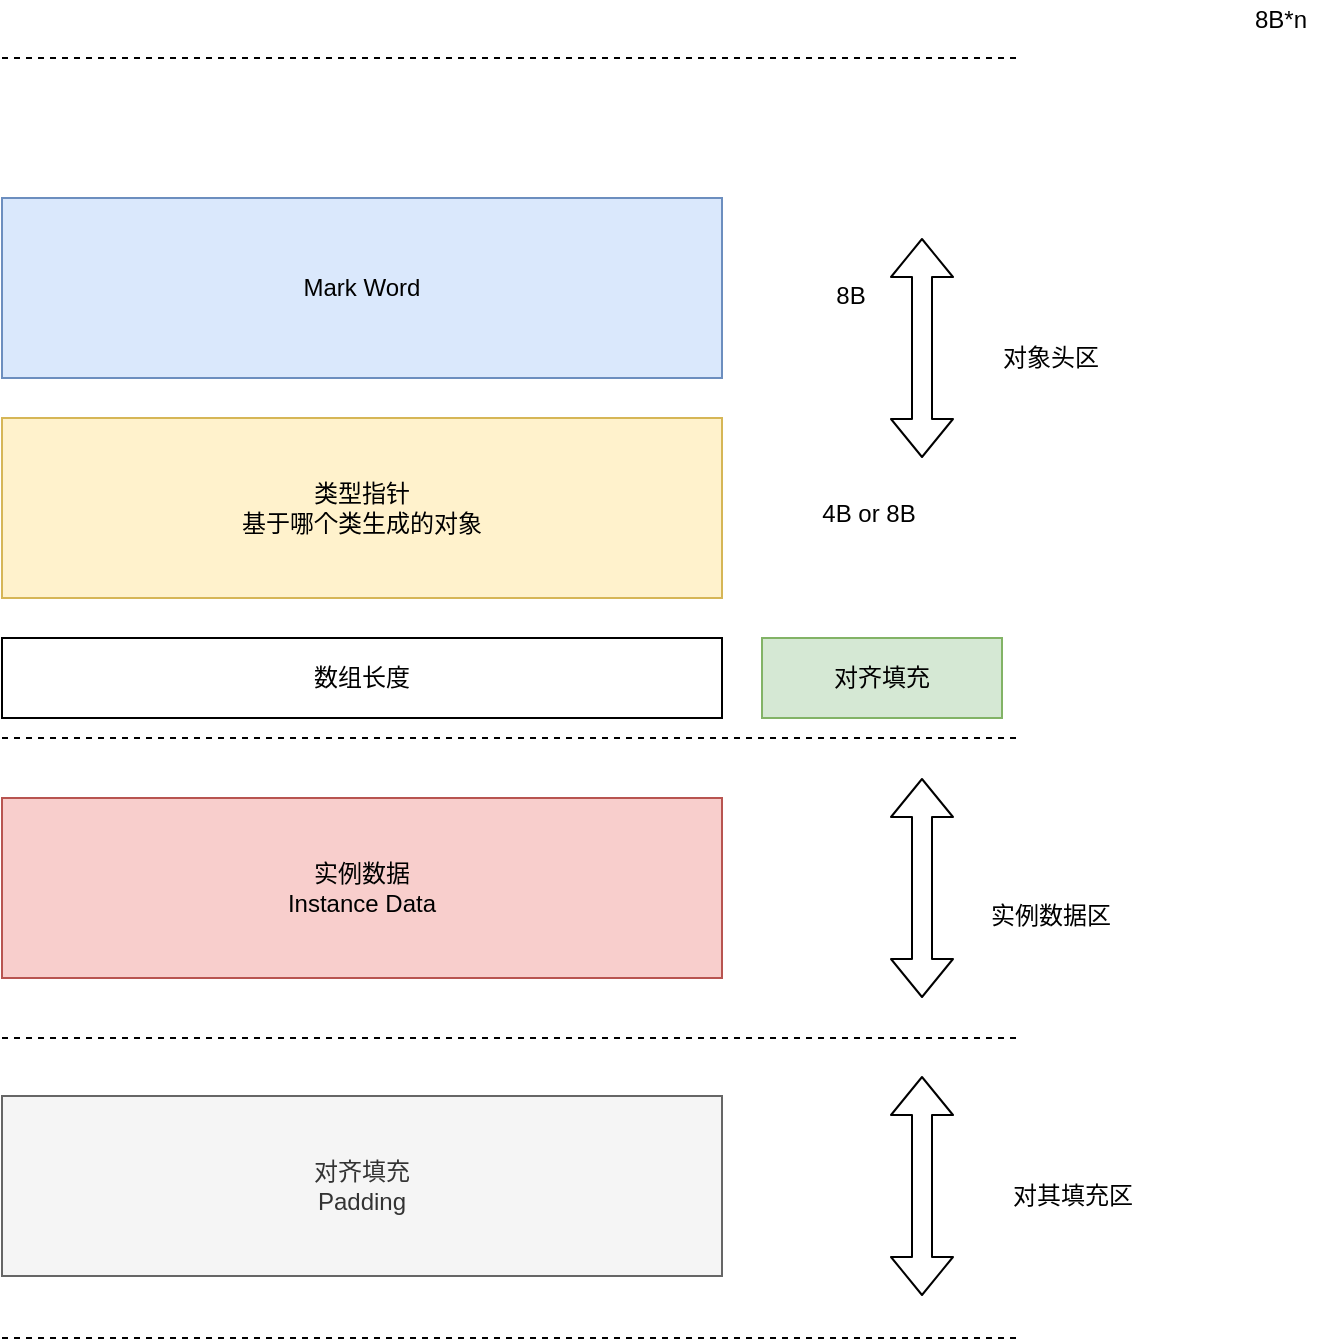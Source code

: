 <mxfile version="13.1.14" type="github"><diagram id="NX5Pi9x-MoBsy9qZrYX6" name="第 1 页"><mxGraphModel dx="1550" dy="548" grid="1" gridSize="10" guides="1" tooltips="1" connect="1" arrows="1" fold="1" page="1" pageScale="1" pageWidth="1169" pageHeight="827" math="0" shadow="0"><root><mxCell id="0"/><mxCell id="1" parent="0"/><mxCell id="v8Tv2h062u_stBd7Nmqp-1" value="Mark Word" style="rounded=0;whiteSpace=wrap;html=1;fillColor=#dae8fc;strokeColor=#6c8ebf;" vertex="1" parent="1"><mxGeometry x="90" y="220" width="360" height="90" as="geometry"/></mxCell><mxCell id="v8Tv2h062u_stBd7Nmqp-2" value="类型指针&lt;br&gt;基于哪个类生成的对象" style="rounded=0;whiteSpace=wrap;html=1;fillColor=#fff2cc;strokeColor=#d6b656;" vertex="1" parent="1"><mxGeometry x="90" y="330" width="360" height="90" as="geometry"/></mxCell><mxCell id="v8Tv2h062u_stBd7Nmqp-3" value="实例数据&lt;br&gt;Instance Data" style="rounded=0;whiteSpace=wrap;html=1;fillColor=#f8cecc;strokeColor=#b85450;" vertex="1" parent="1"><mxGeometry x="90" y="520" width="360" height="90" as="geometry"/></mxCell><mxCell id="v8Tv2h062u_stBd7Nmqp-4" value="对齐填充&lt;br&gt;Padding" style="rounded=0;whiteSpace=wrap;html=1;fillColor=#f5f5f5;strokeColor=#666666;fontColor=#333333;" vertex="1" parent="1"><mxGeometry x="90" y="669" width="360" height="90" as="geometry"/></mxCell><mxCell id="v8Tv2h062u_stBd7Nmqp-5" value="" style="endArrow=none;dashed=1;html=1;" edge="1" parent="1"><mxGeometry width="50" height="50" relative="1" as="geometry"><mxPoint x="90" y="150" as="sourcePoint"/><mxPoint x="600" y="150" as="targetPoint"/><Array as="points"><mxPoint x="130" y="150"/></Array></mxGeometry></mxCell><mxCell id="v8Tv2h062u_stBd7Nmqp-6" value="" style="endArrow=none;dashed=1;html=1;" edge="1" parent="1"><mxGeometry width="50" height="50" relative="1" as="geometry"><mxPoint x="90" y="490" as="sourcePoint"/><mxPoint x="600" y="490" as="targetPoint"/><Array as="points"><mxPoint x="130" y="490"/></Array></mxGeometry></mxCell><mxCell id="v8Tv2h062u_stBd7Nmqp-7" value="" style="endArrow=none;dashed=1;html=1;" edge="1" parent="1"><mxGeometry width="50" height="50" relative="1" as="geometry"><mxPoint x="90" y="640" as="sourcePoint"/><mxPoint x="600" y="640" as="targetPoint"/><Array as="points"><mxPoint x="130" y="640"/></Array></mxGeometry></mxCell><mxCell id="v8Tv2h062u_stBd7Nmqp-8" value="" style="endArrow=none;dashed=1;html=1;" edge="1" parent="1"><mxGeometry width="50" height="50" relative="1" as="geometry"><mxPoint x="90" y="790" as="sourcePoint"/><mxPoint x="600" y="790" as="targetPoint"/><Array as="points"><mxPoint x="130" y="790"/></Array></mxGeometry></mxCell><mxCell id="v8Tv2h062u_stBd7Nmqp-9" value="" style="shape=flexArrow;endArrow=classic;startArrow=classic;html=1;" edge="1" parent="1"><mxGeometry width="50" height="50" relative="1" as="geometry"><mxPoint x="550" y="350" as="sourcePoint"/><mxPoint x="550" y="240" as="targetPoint"/></mxGeometry></mxCell><mxCell id="v8Tv2h062u_stBd7Nmqp-10" value="" style="shape=flexArrow;endArrow=classic;startArrow=classic;html=1;" edge="1" parent="1"><mxGeometry width="50" height="50" relative="1" as="geometry"><mxPoint x="550" y="620" as="sourcePoint"/><mxPoint x="550" y="510" as="targetPoint"/></mxGeometry></mxCell><mxCell id="v8Tv2h062u_stBd7Nmqp-11" value="" style="shape=flexArrow;endArrow=classic;startArrow=classic;html=1;" edge="1" parent="1"><mxGeometry width="50" height="50" relative="1" as="geometry"><mxPoint x="550" y="769" as="sourcePoint"/><mxPoint x="550" y="659" as="targetPoint"/></mxGeometry></mxCell><mxCell id="v8Tv2h062u_stBd7Nmqp-12" value="对象头区" style="text;html=1;align=center;verticalAlign=middle;resizable=0;points=[];autosize=1;" vertex="1" parent="1"><mxGeometry x="584" y="290" width="60" height="20" as="geometry"/></mxCell><mxCell id="v8Tv2h062u_stBd7Nmqp-13" value="实例数据区" style="text;html=1;align=center;verticalAlign=middle;resizable=0;points=[];autosize=1;" vertex="1" parent="1"><mxGeometry x="574" y="569" width="80" height="20" as="geometry"/></mxCell><mxCell id="v8Tv2h062u_stBd7Nmqp-14" value="对其填充区" style="text;html=1;align=center;verticalAlign=middle;resizable=0;points=[];autosize=1;" vertex="1" parent="1"><mxGeometry x="585" y="709" width="80" height="20" as="geometry"/></mxCell><mxCell id="v8Tv2h062u_stBd7Nmqp-15" value="数组长度" style="rounded=0;whiteSpace=wrap;html=1;" vertex="1" parent="1"><mxGeometry x="90" y="440" width="360" height="40" as="geometry"/></mxCell><mxCell id="v8Tv2h062u_stBd7Nmqp-16" value="8B" style="text;html=1;align=center;verticalAlign=middle;resizable=0;points=[];autosize=1;" vertex="1" parent="1"><mxGeometry x="499" y="259" width="30" height="20" as="geometry"/></mxCell><mxCell id="v8Tv2h062u_stBd7Nmqp-17" value="4B or 8B" style="text;html=1;align=center;verticalAlign=middle;resizable=0;points=[];autosize=1;" vertex="1" parent="1"><mxGeometry x="488" y="368" width="70" height="20" as="geometry"/></mxCell><mxCell id="v8Tv2h062u_stBd7Nmqp-19" value="8B*n" style="text;html=1;align=center;verticalAlign=middle;resizable=0;points=[];autosize=1;" vertex="1" parent="1"><mxGeometry x="704" y="121" width="50" height="20" as="geometry"/></mxCell><mxCell id="v8Tv2h062u_stBd7Nmqp-20" value="对齐填充" style="rounded=0;whiteSpace=wrap;html=1;fillColor=#d5e8d4;strokeColor=#82b366;" vertex="1" parent="1"><mxGeometry x="470" y="440" width="120" height="40" as="geometry"/></mxCell></root></mxGraphModel></diagram></mxfile>